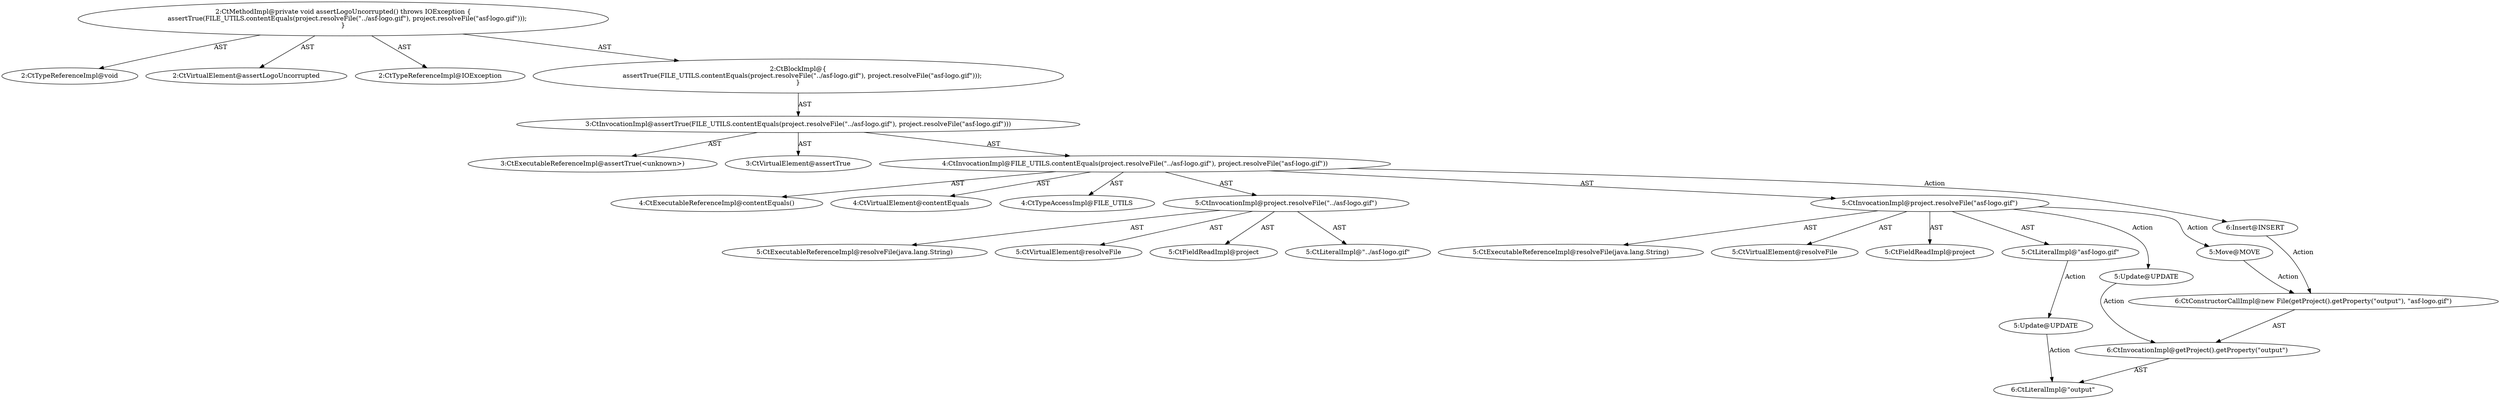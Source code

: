 digraph "assertLogoUncorrupted#?" {
0 [label="2:CtTypeReferenceImpl@void" shape=ellipse]
1 [label="2:CtVirtualElement@assertLogoUncorrupted" shape=ellipse]
2 [label="2:CtTypeReferenceImpl@IOException" shape=ellipse]
3 [label="3:CtExecutableReferenceImpl@assertTrue(<unknown>)" shape=ellipse]
4 [label="3:CtVirtualElement@assertTrue" shape=ellipse]
5 [label="4:CtExecutableReferenceImpl@contentEquals()" shape=ellipse]
6 [label="4:CtVirtualElement@contentEquals" shape=ellipse]
7 [label="4:CtTypeAccessImpl@FILE_UTILS" shape=ellipse]
8 [label="5:CtExecutableReferenceImpl@resolveFile(java.lang.String)" shape=ellipse]
9 [label="5:CtVirtualElement@resolveFile" shape=ellipse]
10 [label="5:CtFieldReadImpl@project" shape=ellipse]
11 [label="5:CtLiteralImpl@\"../asf-logo.gif\"" shape=ellipse]
12 [label="5:CtInvocationImpl@project.resolveFile(\"../asf-logo.gif\")" shape=ellipse]
13 [label="5:CtExecutableReferenceImpl@resolveFile(java.lang.String)" shape=ellipse]
14 [label="5:CtVirtualElement@resolveFile" shape=ellipse]
15 [label="5:CtFieldReadImpl@project" shape=ellipse]
16 [label="5:CtLiteralImpl@\"asf-logo.gif\"" shape=ellipse]
17 [label="5:CtInvocationImpl@project.resolveFile(\"asf-logo.gif\")" shape=ellipse]
18 [label="4:CtInvocationImpl@FILE_UTILS.contentEquals(project.resolveFile(\"../asf-logo.gif\"), project.resolveFile(\"asf-logo.gif\"))" shape=ellipse]
19 [label="3:CtInvocationImpl@assertTrue(FILE_UTILS.contentEquals(project.resolveFile(\"../asf-logo.gif\"), project.resolveFile(\"asf-logo.gif\")))" shape=ellipse]
20 [label="2:CtBlockImpl@\{
    assertTrue(FILE_UTILS.contentEquals(project.resolveFile(\"../asf-logo.gif\"), project.resolveFile(\"asf-logo.gif\")));
\}" shape=ellipse]
21 [label="2:CtMethodImpl@private void assertLogoUncorrupted() throws IOException \{
    assertTrue(FILE_UTILS.contentEquals(project.resolveFile(\"../asf-logo.gif\"), project.resolveFile(\"asf-logo.gif\")));
\}" shape=ellipse]
22 [label="5:Update@UPDATE" shape=ellipse]
23 [label="6:CtInvocationImpl@getProject().getProperty(\"output\")" shape=ellipse]
24 [label="5:Update@UPDATE" shape=ellipse]
25 [label="6:CtLiteralImpl@\"output\"" shape=ellipse]
26 [label="6:Insert@INSERT" shape=ellipse]
27 [label="6:CtConstructorCallImpl@new File(getProject().getProperty(\"output\"), \"asf-logo.gif\")" shape=ellipse]
28 [label="5:Move@MOVE" shape=ellipse]
12 -> 9 [label="AST"];
12 -> 10 [label="AST"];
12 -> 8 [label="AST"];
12 -> 11 [label="AST"];
16 -> 24 [label="Action"];
17 -> 14 [label="AST"];
17 -> 15 [label="AST"];
17 -> 13 [label="AST"];
17 -> 16 [label="AST"];
17 -> 22 [label="Action"];
17 -> 28 [label="Action"];
18 -> 6 [label="AST"];
18 -> 7 [label="AST"];
18 -> 5 [label="AST"];
18 -> 12 [label="AST"];
18 -> 17 [label="AST"];
18 -> 26 [label="Action"];
19 -> 4 [label="AST"];
19 -> 3 [label="AST"];
19 -> 18 [label="AST"];
20 -> 19 [label="AST"];
21 -> 1 [label="AST"];
21 -> 0 [label="AST"];
21 -> 2 [label="AST"];
21 -> 20 [label="AST"];
22 -> 23 [label="Action"];
23 -> 25 [label="AST"];
24 -> 25 [label="Action"];
26 -> 27 [label="Action"];
27 -> 23 [label="AST"];
28 -> 27 [label="Action"];
}